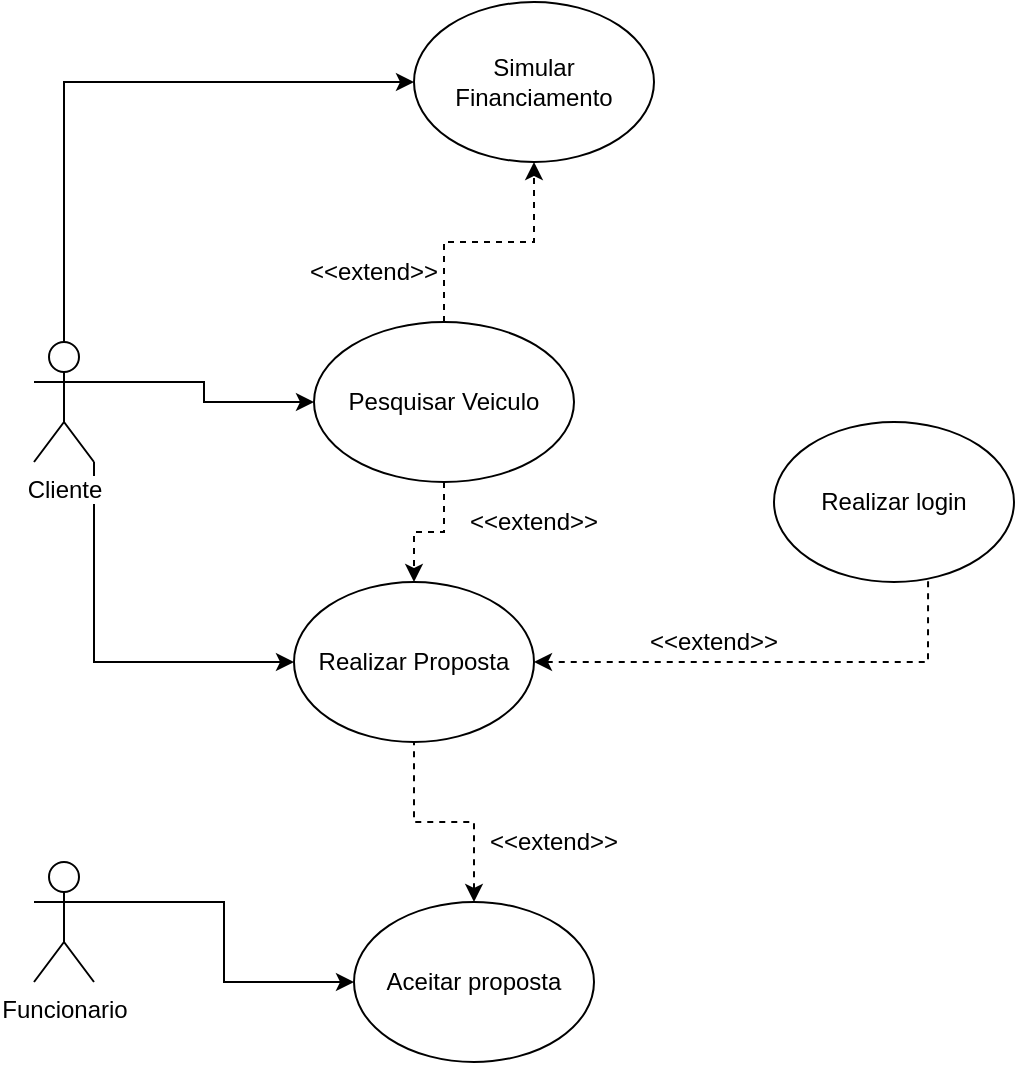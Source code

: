 <mxfile version="10.7.4" type="github"><diagram id="VdTi8PCP5JBhmNhjHr2k" name="Page-1"><mxGraphModel dx="1901" dy="1704" grid="1" gridSize="10" guides="1" tooltips="1" connect="1" arrows="1" fold="1" page="1" pageScale="1" pageWidth="827" pageHeight="1169" math="0" shadow="0"><root><mxCell id="0"/><mxCell id="1" parent="0"/><mxCell id="m0TBMMB9kSOmhMsIfIqL-8" style="edgeStyle=orthogonalEdgeStyle;rounded=0;orthogonalLoop=1;jettySize=auto;html=1;exitX=0.5;exitY=0.5;exitDx=0;exitDy=0;exitPerimeter=0;entryX=0;entryY=0.5;entryDx=0;entryDy=0;" edge="1" parent="1" source="m0TBMMB9kSOmhMsIfIqL-6" target="m0TBMMB9kSOmhMsIfIqL-34"><mxGeometry relative="1" as="geometry"><mxPoint x="80" y="-520" as="targetPoint"/><Array as="points"><mxPoint x="-45" y="-670"/></Array></mxGeometry></mxCell><mxCell id="m0TBMMB9kSOmhMsIfIqL-40" style="edgeStyle=orthogonalEdgeStyle;rounded=0;orthogonalLoop=1;jettySize=auto;html=1;exitX=1;exitY=0.333;exitDx=0;exitDy=0;exitPerimeter=0;" edge="1" parent="1" source="m0TBMMB9kSOmhMsIfIqL-6" target="m0TBMMB9kSOmhMsIfIqL-17"><mxGeometry relative="1" as="geometry"/></mxCell><mxCell id="m0TBMMB9kSOmhMsIfIqL-41" style="edgeStyle=orthogonalEdgeStyle;rounded=0;orthogonalLoop=1;jettySize=auto;html=1;exitX=1;exitY=1;exitDx=0;exitDy=0;exitPerimeter=0;entryX=0;entryY=0.5;entryDx=0;entryDy=0;" edge="1" parent="1" source="m0TBMMB9kSOmhMsIfIqL-6" target="m0TBMMB9kSOmhMsIfIqL-19"><mxGeometry relative="1" as="geometry"/></mxCell><mxCell id="m0TBMMB9kSOmhMsIfIqL-6" value="Cliente" style="shape=umlActor;verticalLabelPosition=bottom;labelBackgroundColor=#ffffff;verticalAlign=top;html=1;outlineConnect=0;" vertex="1" parent="1"><mxGeometry x="-60" y="-540" width="30" height="60" as="geometry"/></mxCell><mxCell id="m0TBMMB9kSOmhMsIfIqL-22" style="edgeStyle=orthogonalEdgeStyle;rounded=0;orthogonalLoop=1;jettySize=auto;html=1;dashed=1;" edge="1" parent="1" source="m0TBMMB9kSOmhMsIfIqL-17" target="m0TBMMB9kSOmhMsIfIqL-19"><mxGeometry relative="1" as="geometry"/></mxCell><mxCell id="m0TBMMB9kSOmhMsIfIqL-36" style="edgeStyle=orthogonalEdgeStyle;rounded=0;orthogonalLoop=1;jettySize=auto;html=1;exitX=0.5;exitY=0;exitDx=0;exitDy=0;dashed=1;" edge="1" parent="1" source="m0TBMMB9kSOmhMsIfIqL-17" target="m0TBMMB9kSOmhMsIfIqL-34"><mxGeometry relative="1" as="geometry"/></mxCell><mxCell id="m0TBMMB9kSOmhMsIfIqL-17" value="Pesquisar Veiculo" style="ellipse;whiteSpace=wrap;html=1;" vertex="1" parent="1"><mxGeometry x="80" y="-550" width="130" height="80" as="geometry"/></mxCell><mxCell id="m0TBMMB9kSOmhMsIfIqL-38" style="edgeStyle=orthogonalEdgeStyle;rounded=0;orthogonalLoop=1;jettySize=auto;html=1;exitX=1;exitY=0.5;exitDx=0;exitDy=0;entryX=0.642;entryY=0.988;entryDx=0;entryDy=0;entryPerimeter=0;dashed=1;startArrow=classic;startFill=1;endArrow=none;endFill=0;" edge="1" parent="1" source="m0TBMMB9kSOmhMsIfIqL-19" target="m0TBMMB9kSOmhMsIfIqL-24"><mxGeometry relative="1" as="geometry"/></mxCell><mxCell id="m0TBMMB9kSOmhMsIfIqL-19" value="Realizar Proposta" style="ellipse;whiteSpace=wrap;html=1;" vertex="1" parent="1"><mxGeometry x="70" y="-420" width="120" height="80" as="geometry"/></mxCell><mxCell id="m0TBMMB9kSOmhMsIfIqL-23" value="&amp;lt;&amp;lt;extend&amp;gt;&amp;gt;" style="text;html=1;strokeColor=none;fillColor=none;align=center;verticalAlign=middle;whiteSpace=wrap;rounded=0;" vertex="1" parent="1"><mxGeometry x="170" y="-460" width="40" height="20" as="geometry"/></mxCell><mxCell id="m0TBMMB9kSOmhMsIfIqL-24" value="Realizar login" style="ellipse;whiteSpace=wrap;html=1;" vertex="1" parent="1"><mxGeometry x="310" y="-500" width="120" height="80" as="geometry"/></mxCell><mxCell id="m0TBMMB9kSOmhMsIfIqL-49" style="edgeStyle=orthogonalEdgeStyle;rounded=0;orthogonalLoop=1;jettySize=auto;html=1;exitX=1;exitY=0.333;exitDx=0;exitDy=0;exitPerimeter=0;startArrow=none;startFill=0;endArrow=classic;endFill=1;" edge="1" parent="1" source="m0TBMMB9kSOmhMsIfIqL-33" target="m0TBMMB9kSOmhMsIfIqL-48"><mxGeometry relative="1" as="geometry"/></mxCell><mxCell id="m0TBMMB9kSOmhMsIfIqL-33" value="Funcionario&lt;br&gt;" style="shape=umlActor;verticalLabelPosition=bottom;labelBackgroundColor=#ffffff;verticalAlign=top;html=1;outlineConnect=0;" vertex="1" parent="1"><mxGeometry x="-60" y="-280" width="30" height="60" as="geometry"/></mxCell><mxCell id="m0TBMMB9kSOmhMsIfIqL-34" value="Simular Financiamento" style="ellipse;whiteSpace=wrap;html=1;" vertex="1" parent="1"><mxGeometry x="130" y="-710" width="120" height="80" as="geometry"/></mxCell><mxCell id="m0TBMMB9kSOmhMsIfIqL-35" value="&amp;lt;&amp;lt;extend&amp;gt;&amp;gt;" style="text;html=1;strokeColor=none;fillColor=none;align=center;verticalAlign=middle;whiteSpace=wrap;rounded=0;" vertex="1" parent="1"><mxGeometry x="90" y="-585" width="40" height="20" as="geometry"/></mxCell><mxCell id="m0TBMMB9kSOmhMsIfIqL-44" value="&amp;lt;&amp;lt;extend&amp;gt;&amp;gt;" style="text;html=1;strokeColor=none;fillColor=none;align=center;verticalAlign=middle;whiteSpace=wrap;rounded=0;" vertex="1" parent="1"><mxGeometry x="260" y="-400" width="40" height="20" as="geometry"/></mxCell><mxCell id="m0TBMMB9kSOmhMsIfIqL-50" style="edgeStyle=orthogonalEdgeStyle;rounded=0;orthogonalLoop=1;jettySize=auto;html=1;exitX=0.5;exitY=0;exitDx=0;exitDy=0;startArrow=classic;startFill=1;endArrow=none;endFill=0;dashed=1;" edge="1" parent="1" source="m0TBMMB9kSOmhMsIfIqL-48" target="m0TBMMB9kSOmhMsIfIqL-19"><mxGeometry relative="1" as="geometry"/></mxCell><mxCell id="m0TBMMB9kSOmhMsIfIqL-48" value="Aceitar proposta" style="ellipse;whiteSpace=wrap;html=1;" vertex="1" parent="1"><mxGeometry x="100" y="-260" width="120" height="80" as="geometry"/></mxCell><mxCell id="m0TBMMB9kSOmhMsIfIqL-51" value="&amp;lt;&amp;lt;extend&amp;gt;&amp;gt;" style="text;html=1;strokeColor=none;fillColor=none;align=center;verticalAlign=middle;whiteSpace=wrap;rounded=0;" vertex="1" parent="1"><mxGeometry x="180" y="-300" width="40" height="20" as="geometry"/></mxCell></root></mxGraphModel></diagram></mxfile>